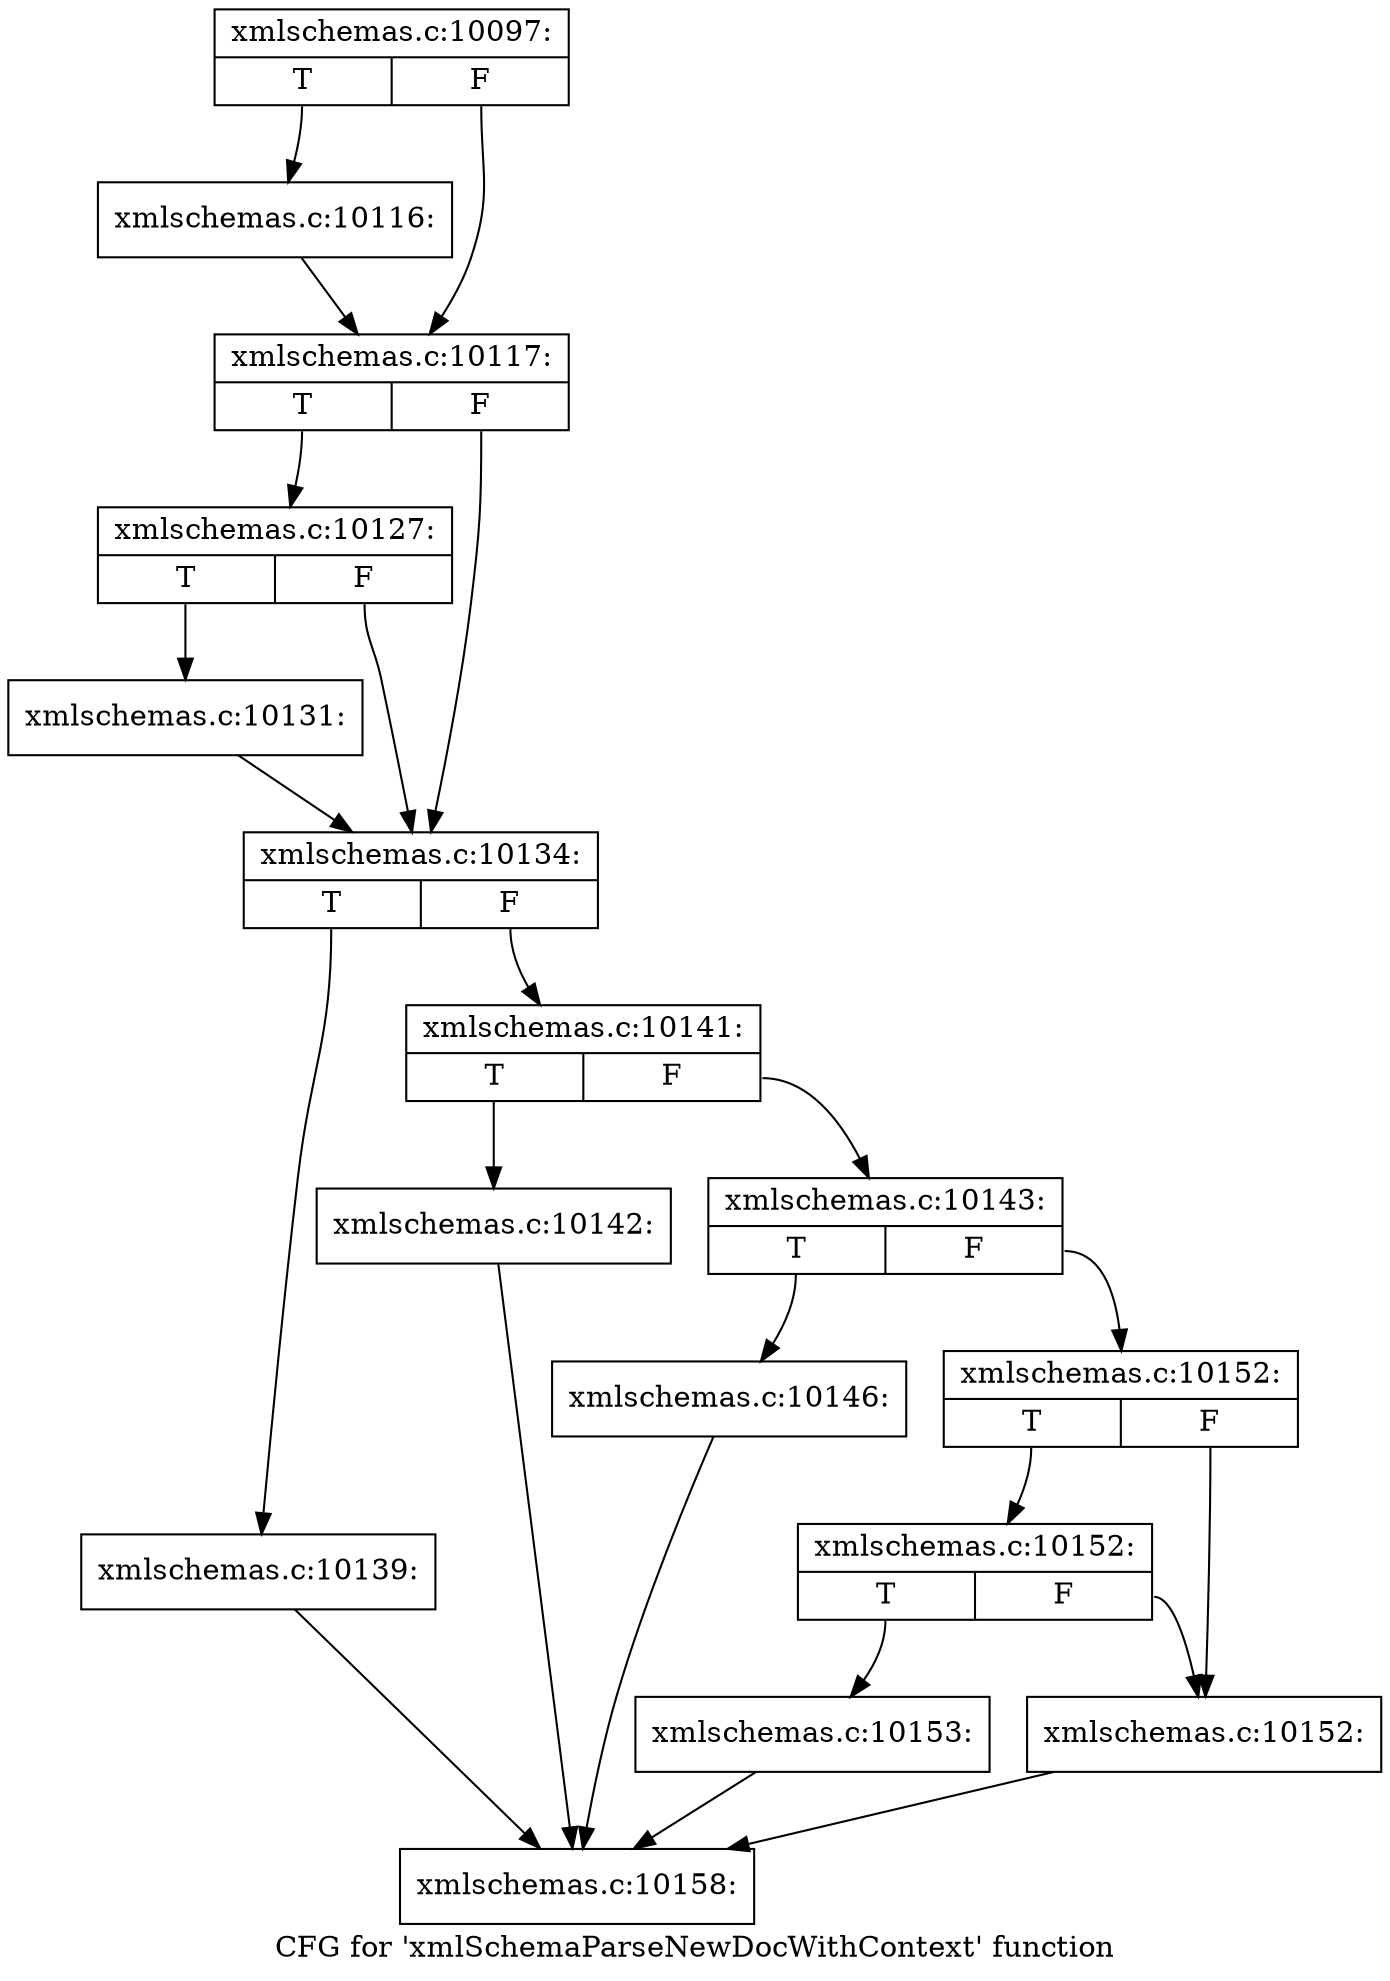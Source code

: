 digraph "CFG for 'xmlSchemaParseNewDocWithContext' function" {
	label="CFG for 'xmlSchemaParseNewDocWithContext' function";

	Node0x4822670 [shape=record,label="{xmlschemas.c:10097:|{<s0>T|<s1>F}}"];
	Node0x4822670:s0 -> Node0x4c6b600;
	Node0x4822670:s1 -> Node0x4c6b650;
	Node0x4c6b600 [shape=record,label="{xmlschemas.c:10116:}"];
	Node0x4c6b600 -> Node0x4c6b650;
	Node0x4c6b650 [shape=record,label="{xmlschemas.c:10117:|{<s0>T|<s1>F}}"];
	Node0x4c6b650:s0 -> Node0x4c6d0d0;
	Node0x4c6b650:s1 -> Node0x4c6c280;
	Node0x4c6d0d0 [shape=record,label="{xmlschemas.c:10127:|{<s0>T|<s1>F}}"];
	Node0x4c6d0d0:s0 -> Node0x45852c0;
	Node0x4c6d0d0:s1 -> Node0x4c6c280;
	Node0x45852c0 [shape=record,label="{xmlschemas.c:10131:}"];
	Node0x45852c0 -> Node0x4c6c280;
	Node0x4c6c280 [shape=record,label="{xmlschemas.c:10134:|{<s0>T|<s1>F}}"];
	Node0x4c6c280:s0 -> Node0x4c6eb70;
	Node0x4c6c280:s1 -> Node0x4c6ebc0;
	Node0x4c6eb70 [shape=record,label="{xmlschemas.c:10139:}"];
	Node0x4c6eb70 -> Node0x4c6ecf0;
	Node0x4c6ebc0 [shape=record,label="{xmlschemas.c:10141:|{<s0>T|<s1>F}}"];
	Node0x4c6ebc0:s0 -> Node0x4c6bdf0;
	Node0x4c6ebc0:s1 -> Node0x4c6bb60;
	Node0x4c6bdf0 [shape=record,label="{xmlschemas.c:10142:}"];
	Node0x4c6bdf0 -> Node0x4c6ecf0;
	Node0x4c6bb60 [shape=record,label="{xmlschemas.c:10143:|{<s0>T|<s1>F}}"];
	Node0x4c6bb60:s0 -> Node0x45853d0;
	Node0x4c6bb60:s1 -> Node0x4c6e730;
	Node0x45853d0 [shape=record,label="{xmlschemas.c:10146:}"];
	Node0x45853d0 -> Node0x4c6ecf0;
	Node0x4c6e730 [shape=record,label="{xmlschemas.c:10152:|{<s0>T|<s1>F}}"];
	Node0x4c6e730:s0 -> Node0x4c70840;
	Node0x4c6e730:s1 -> Node0x4c707f0;
	Node0x4c70840 [shape=record,label="{xmlschemas.c:10152:|{<s0>T|<s1>F}}"];
	Node0x4c70840:s0 -> Node0x4c70010;
	Node0x4c70840:s1 -> Node0x4c707f0;
	Node0x4c70010 [shape=record,label="{xmlschemas.c:10153:}"];
	Node0x4c70010 -> Node0x4c6ecf0;
	Node0x4c707f0 [shape=record,label="{xmlschemas.c:10152:}"];
	Node0x4c707f0 -> Node0x4c6ecf0;
	Node0x4c6ecf0 [shape=record,label="{xmlschemas.c:10158:}"];
}
